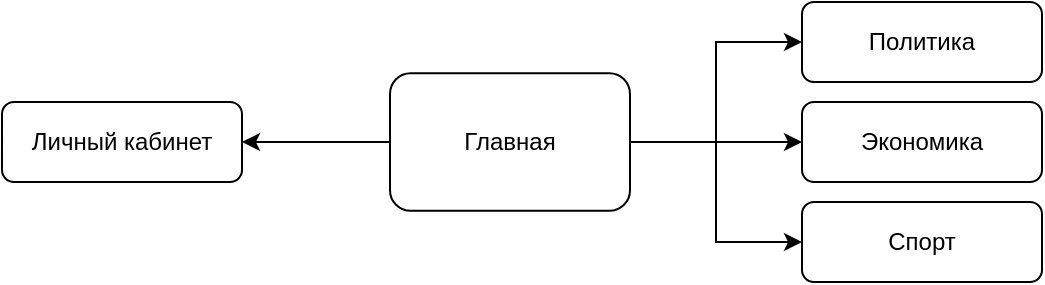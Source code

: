<mxfile version="13.1.14" type="device"><diagram id="glN46ev6wqx4ACWB-Pum" name="Page-1"><mxGraphModel dx="868" dy="482" grid="1" gridSize="10" guides="1" tooltips="1" connect="1" arrows="1" fold="1" page="1" pageScale="1" pageWidth="827" pageHeight="1169" math="0" shadow="0"><root><mxCell id="0"/><mxCell id="1" parent="0"/><mxCell id="cvheSE9Z8W1UdjinEzlh-3" value="" style="edgeStyle=orthogonalEdgeStyle;rounded=0;orthogonalLoop=1;jettySize=auto;html=1;" edge="1" parent="1" source="cvheSE9Z8W1UdjinEzlh-1" target="cvheSE9Z8W1UdjinEzlh-2"><mxGeometry relative="1" as="geometry"/></mxCell><mxCell id="cvheSE9Z8W1UdjinEzlh-5" value="" style="edgeStyle=orthogonalEdgeStyle;rounded=0;orthogonalLoop=1;jettySize=auto;html=1;" edge="1" parent="1" source="cvheSE9Z8W1UdjinEzlh-1" target="cvheSE9Z8W1UdjinEzlh-4"><mxGeometry relative="1" as="geometry"/></mxCell><mxCell id="cvheSE9Z8W1UdjinEzlh-7" value="" style="edgeStyle=orthogonalEdgeStyle;rounded=0;orthogonalLoop=1;jettySize=auto;html=1;" edge="1" parent="1" source="cvheSE9Z8W1UdjinEzlh-1" target="cvheSE9Z8W1UdjinEzlh-6"><mxGeometry relative="1" as="geometry"/></mxCell><mxCell id="cvheSE9Z8W1UdjinEzlh-9" value="" style="edgeStyle=orthogonalEdgeStyle;rounded=0;orthogonalLoop=1;jettySize=auto;html=1;" edge="1" parent="1" source="cvheSE9Z8W1UdjinEzlh-1" target="cvheSE9Z8W1UdjinEzlh-8"><mxGeometry relative="1" as="geometry"/></mxCell><mxCell id="cvheSE9Z8W1UdjinEzlh-1" value="Главная" style="rounded=1;whiteSpace=wrap;html=1;" vertex="1" parent="1"><mxGeometry x="354" y="215.63" width="120" height="68.75" as="geometry"/></mxCell><mxCell id="cvheSE9Z8W1UdjinEzlh-8" value="Экономика" style="rounded=1;whiteSpace=wrap;html=1;" vertex="1" parent="1"><mxGeometry x="560" y="230" width="120" height="40" as="geometry"/></mxCell><mxCell id="cvheSE9Z8W1UdjinEzlh-6" value="Спорт" style="rounded=1;whiteSpace=wrap;html=1;" vertex="1" parent="1"><mxGeometry x="560" y="280" width="120" height="40" as="geometry"/></mxCell><mxCell id="cvheSE9Z8W1UdjinEzlh-4" value="Политика" style="rounded=1;whiteSpace=wrap;html=1;" vertex="1" parent="1"><mxGeometry x="560" y="180" width="120" height="40" as="geometry"/></mxCell><mxCell id="cvheSE9Z8W1UdjinEzlh-2" value="Личный кабинет" style="rounded=1;whiteSpace=wrap;html=1;" vertex="1" parent="1"><mxGeometry x="160" y="230" width="120" height="40" as="geometry"/></mxCell></root></mxGraphModel></diagram></mxfile>